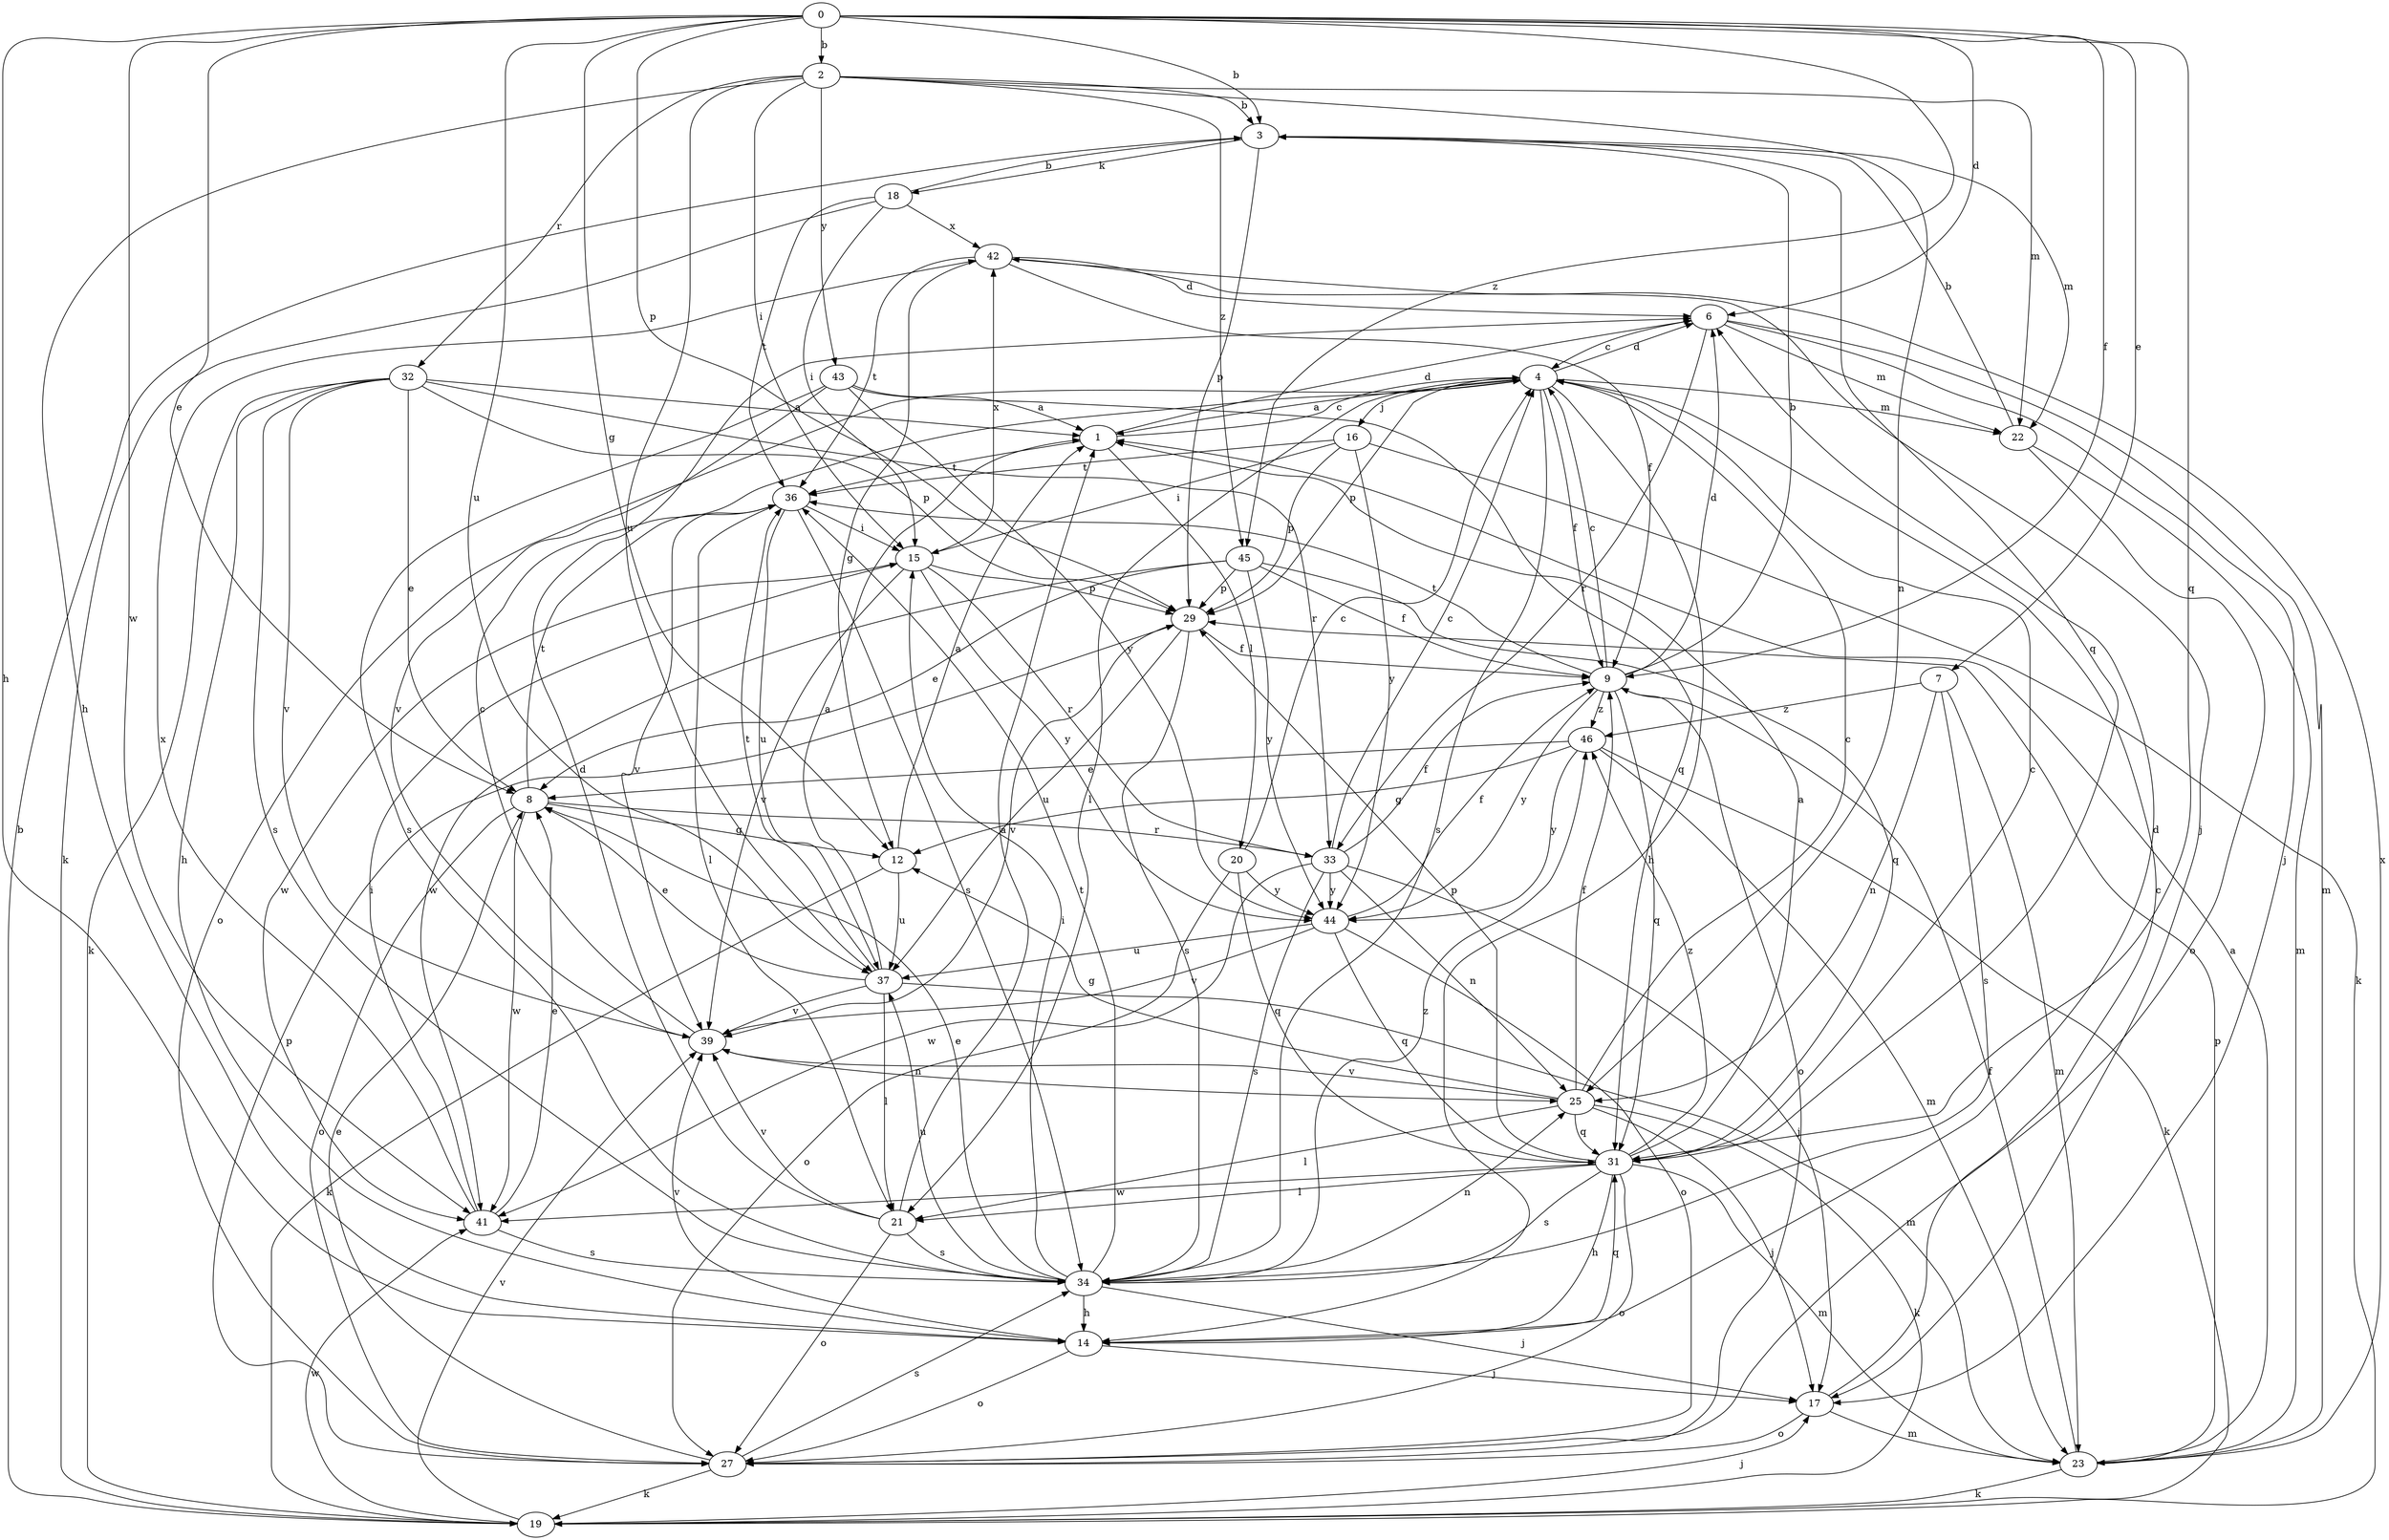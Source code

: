 strict digraph  {
0;
1;
2;
3;
4;
6;
7;
8;
9;
12;
14;
15;
16;
17;
18;
19;
20;
21;
22;
23;
25;
27;
29;
31;
32;
33;
34;
36;
37;
39;
41;
42;
43;
44;
45;
46;
0 -> 2  [label=b];
0 -> 3  [label=b];
0 -> 6  [label=d];
0 -> 7  [label=e];
0 -> 8  [label=e];
0 -> 9  [label=f];
0 -> 12  [label=g];
0 -> 14  [label=h];
0 -> 29  [label=p];
0 -> 31  [label=q];
0 -> 37  [label=u];
0 -> 41  [label=w];
0 -> 45  [label=z];
1 -> 4  [label=c];
1 -> 6  [label=d];
1 -> 20  [label=l];
1 -> 36  [label=t];
2 -> 3  [label=b];
2 -> 14  [label=h];
2 -> 15  [label=i];
2 -> 22  [label=m];
2 -> 25  [label=n];
2 -> 32  [label=r];
2 -> 37  [label=u];
2 -> 43  [label=y];
2 -> 45  [label=z];
3 -> 18  [label=k];
3 -> 22  [label=m];
3 -> 29  [label=p];
3 -> 31  [label=q];
4 -> 1  [label=a];
4 -> 6  [label=d];
4 -> 9  [label=f];
4 -> 14  [label=h];
4 -> 16  [label=j];
4 -> 21  [label=l];
4 -> 22  [label=m];
4 -> 27  [label=o];
4 -> 29  [label=p];
4 -> 34  [label=s];
6 -> 4  [label=c];
6 -> 17  [label=j];
6 -> 22  [label=m];
6 -> 23  [label=m];
6 -> 33  [label=r];
7 -> 23  [label=m];
7 -> 25  [label=n];
7 -> 34  [label=s];
7 -> 46  [label=z];
8 -> 12  [label=g];
8 -> 27  [label=o];
8 -> 33  [label=r];
8 -> 36  [label=t];
8 -> 41  [label=w];
9 -> 3  [label=b];
9 -> 4  [label=c];
9 -> 6  [label=d];
9 -> 27  [label=o];
9 -> 31  [label=q];
9 -> 36  [label=t];
9 -> 44  [label=y];
9 -> 46  [label=z];
12 -> 1  [label=a];
12 -> 19  [label=k];
12 -> 37  [label=u];
14 -> 6  [label=d];
14 -> 17  [label=j];
14 -> 27  [label=o];
14 -> 31  [label=q];
14 -> 39  [label=v];
15 -> 29  [label=p];
15 -> 33  [label=r];
15 -> 39  [label=v];
15 -> 41  [label=w];
15 -> 42  [label=x];
15 -> 44  [label=y];
16 -> 15  [label=i];
16 -> 19  [label=k];
16 -> 29  [label=p];
16 -> 36  [label=t];
16 -> 44  [label=y];
17 -> 4  [label=c];
17 -> 23  [label=m];
17 -> 27  [label=o];
18 -> 3  [label=b];
18 -> 15  [label=i];
18 -> 19  [label=k];
18 -> 36  [label=t];
18 -> 42  [label=x];
19 -> 3  [label=b];
19 -> 17  [label=j];
19 -> 39  [label=v];
19 -> 41  [label=w];
20 -> 4  [label=c];
20 -> 27  [label=o];
20 -> 31  [label=q];
20 -> 44  [label=y];
21 -> 1  [label=a];
21 -> 6  [label=d];
21 -> 27  [label=o];
21 -> 34  [label=s];
21 -> 39  [label=v];
22 -> 3  [label=b];
22 -> 23  [label=m];
22 -> 27  [label=o];
23 -> 1  [label=a];
23 -> 9  [label=f];
23 -> 19  [label=k];
23 -> 29  [label=p];
23 -> 42  [label=x];
25 -> 4  [label=c];
25 -> 9  [label=f];
25 -> 12  [label=g];
25 -> 17  [label=j];
25 -> 19  [label=k];
25 -> 21  [label=l];
25 -> 31  [label=q];
25 -> 39  [label=v];
27 -> 8  [label=e];
27 -> 19  [label=k];
27 -> 29  [label=p];
27 -> 34  [label=s];
29 -> 9  [label=f];
29 -> 34  [label=s];
29 -> 37  [label=u];
29 -> 39  [label=v];
31 -> 1  [label=a];
31 -> 4  [label=c];
31 -> 14  [label=h];
31 -> 21  [label=l];
31 -> 23  [label=m];
31 -> 27  [label=o];
31 -> 29  [label=p];
31 -> 34  [label=s];
31 -> 41  [label=w];
31 -> 46  [label=z];
32 -> 1  [label=a];
32 -> 8  [label=e];
32 -> 14  [label=h];
32 -> 19  [label=k];
32 -> 29  [label=p];
32 -> 33  [label=r];
32 -> 34  [label=s];
32 -> 39  [label=v];
33 -> 4  [label=c];
33 -> 9  [label=f];
33 -> 17  [label=j];
33 -> 25  [label=n];
33 -> 34  [label=s];
33 -> 41  [label=w];
33 -> 44  [label=y];
34 -> 8  [label=e];
34 -> 14  [label=h];
34 -> 15  [label=i];
34 -> 17  [label=j];
34 -> 25  [label=n];
34 -> 36  [label=t];
34 -> 37  [label=u];
34 -> 46  [label=z];
36 -> 15  [label=i];
36 -> 21  [label=l];
36 -> 34  [label=s];
36 -> 37  [label=u];
36 -> 39  [label=v];
37 -> 1  [label=a];
37 -> 8  [label=e];
37 -> 21  [label=l];
37 -> 23  [label=m];
37 -> 36  [label=t];
37 -> 39  [label=v];
39 -> 4  [label=c];
39 -> 25  [label=n];
41 -> 8  [label=e];
41 -> 15  [label=i];
41 -> 34  [label=s];
41 -> 42  [label=x];
42 -> 6  [label=d];
42 -> 9  [label=f];
42 -> 12  [label=g];
42 -> 17  [label=j];
42 -> 36  [label=t];
43 -> 1  [label=a];
43 -> 31  [label=q];
43 -> 34  [label=s];
43 -> 39  [label=v];
43 -> 44  [label=y];
44 -> 9  [label=f];
44 -> 27  [label=o];
44 -> 31  [label=q];
44 -> 37  [label=u];
44 -> 39  [label=v];
45 -> 8  [label=e];
45 -> 9  [label=f];
45 -> 29  [label=p];
45 -> 31  [label=q];
45 -> 41  [label=w];
45 -> 44  [label=y];
46 -> 8  [label=e];
46 -> 12  [label=g];
46 -> 19  [label=k];
46 -> 23  [label=m];
46 -> 44  [label=y];
}
